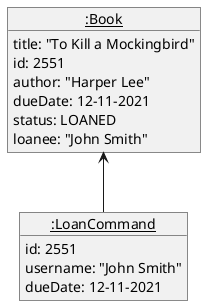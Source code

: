 @startuml
object "__:Book__" as book
book : title: "To Kill a Mockingbird"
book : id: 2551
book : author: "Harper Lee"
book : dueDate: 12-11-2021
book : status: LOANED
book : loanee: "John Smith"

object "__:LoanCommand__" as cmd
cmd : id: 2551
cmd : username: "John Smith"
cmd : dueDate: 12-11-2021

cmd -up-> book
@enduml
